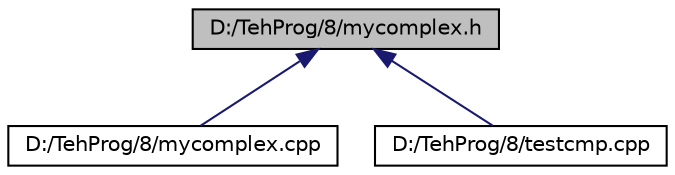 digraph "D:/TehProg/8/mycomplex.h"
{
 // LATEX_PDF_SIZE
  edge [fontname="Helvetica",fontsize="10",labelfontname="Helvetica",labelfontsize="10"];
  node [fontname="Helvetica",fontsize="10",shape=record];
  Node1 [label="D:/TehProg/8/mycomplex.h",height=0.2,width=0.4,color="black", fillcolor="grey75", style="filled", fontcolor="black",tooltip="Заголовочный файл класса Complex."];
  Node1 -> Node2 [dir="back",color="midnightblue",fontsize="10",style="solid",fontname="Helvetica"];
  Node2 [label="D:/TehProg/8/mycomplex.cpp",height=0.2,width=0.4,color="black", fillcolor="white", style="filled",URL="$mycomplex_8cpp.html",tooltip="Файл с описанием методов класса Complex."];
  Node1 -> Node3 [dir="back",color="midnightblue",fontsize="10",style="solid",fontname="Helvetica"];
  Node3 [label="D:/TehProg/8/testcmp.cpp",height=0.2,width=0.4,color="black", fillcolor="white", style="filled",URL="$testcmp_8cpp.html",tooltip=" "];
}
